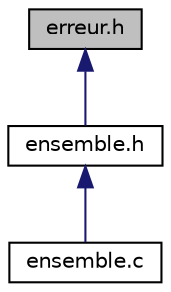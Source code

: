 digraph "erreur.h"
{
  edge [fontname="Helvetica",fontsize="10",labelfontname="Helvetica",labelfontsize="10"];
  node [fontname="Helvetica",fontsize="10",shape=record];
  Node1 [label="erreur.h",height=0.2,width=0.4,color="black", fillcolor="grey75", style="filled", fontcolor="black"];
  Node1 -> Node2 [dir="back",color="midnightblue",fontsize="10",style="solid"];
  Node2 [label="ensemble.h",height=0.2,width=0.4,color="black", fillcolor="white", style="filled",URL="$ensemble_8h.html"];
  Node2 -> Node3 [dir="back",color="midnightblue",fontsize="10",style="solid"];
  Node3 [label="ensemble.c",height=0.2,width=0.4,color="black", fillcolor="white", style="filled",URL="$ensemble_8c.html"];
}
